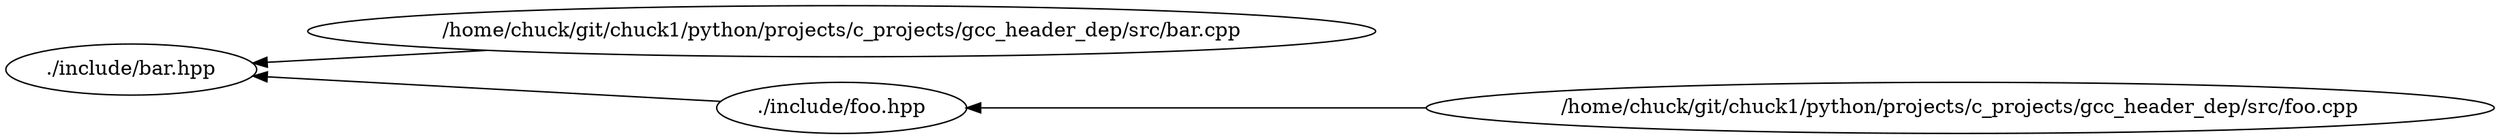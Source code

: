 digraph {
	rankdir=RL
	homechuckgitchuck1pythonprojectsc_projectsgcc_header_depsrcbarcpp [label="/home/chuck/git/chuck1/python/projects/c_projects/gcc_header_dep/src/bar.cpp"]
	includebarhpp [label="./include/bar.hpp"]
	homechuckgitchuck1pythonprojectsc_projectsgcc_header_depsrcfoocpp [label="/home/chuck/git/chuck1/python/projects/c_projects/gcc_header_dep/src/foo.cpp"]
	includefoohpp [label="./include/foo.hpp"]
	homechuckgitchuck1pythonprojectsc_projectsgcc_header_depsrcbarcpp -> includebarhpp
	homechuckgitchuck1pythonprojectsc_projectsgcc_header_depsrcfoocpp -> includefoohpp
	includefoohpp -> includebarhpp
}
